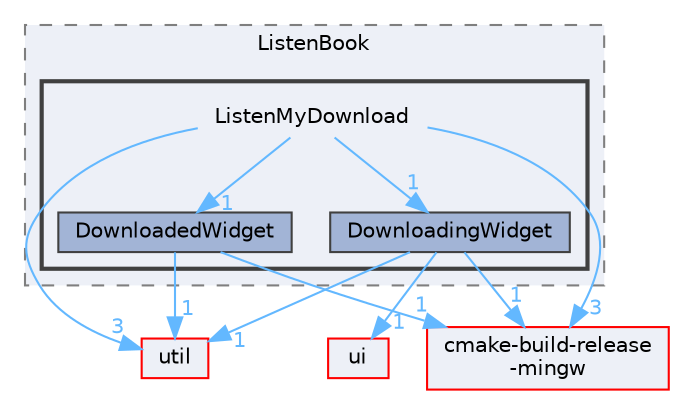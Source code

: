 digraph "ListenMyDownload"
{
 // LATEX_PDF_SIZE
  bgcolor="transparent";
  edge [fontname=Helvetica,fontsize=10,labelfontname=Helvetica,labelfontsize=10];
  node [fontname=Helvetica,fontsize=10,shape=box,height=0.2,width=0.4];
  compound=true
  subgraph clusterdir_29569673e22270499a2cc1cc3faeb787 {
    graph [ bgcolor="#edf0f7", pencolor="grey50", label="ListenBook", fontname=Helvetica,fontsize=10 style="filled,dashed", URL="dir_29569673e22270499a2cc1cc3faeb787.html",tooltip=""]
  subgraph clusterdir_553b1c6941a8d89441adf307c2f2b620 {
    graph [ bgcolor="#edf0f7", pencolor="grey25", label="", fontname=Helvetica,fontsize=10 style="filled,bold", URL="dir_553b1c6941a8d89441adf307c2f2b620.html",tooltip=""]
    dir_553b1c6941a8d89441adf307c2f2b620 [shape=plaintext, label="ListenMyDownload"];
  dir_5176c0ab32803a69334be391d18beeaf [label="DownloadedWidget", fillcolor="#a2b4d6", color="grey25", style="filled", URL="dir_5176c0ab32803a69334be391d18beeaf.html",tooltip=""];
  dir_5ced643623b3b95cdd9dd87425b44ea1 [label="DownloadingWidget", fillcolor="#a2b4d6", color="grey25", style="filled", URL="dir_5ced643623b3b95cdd9dd87425b44ea1.html",tooltip=""];
  }
  }
  dir_1788f8309b1a812dcb800a185471cf6c [label="ui", fillcolor="#edf0f7", color="red", style="filled", URL="dir_1788f8309b1a812dcb800a185471cf6c.html",tooltip=""];
  dir_23ec12649285f9fabf3a6b7380226c28 [label="util", fillcolor="#edf0f7", color="red", style="filled", URL="dir_23ec12649285f9fabf3a6b7380226c28.html",tooltip=""];
  dir_d3305b01cebad1f13f311f52d3f850d2 [label="cmake-build-release\l-mingw", fillcolor="#edf0f7", color="red", style="filled", URL="dir_d3305b01cebad1f13f311f52d3f850d2.html",tooltip=""];
  dir_553b1c6941a8d89441adf307c2f2b620->dir_23ec12649285f9fabf3a6b7380226c28 [headlabel="3", labeldistance=1.5 headhref="dir_000170_000341.html" href="dir_000170_000341.html" color="steelblue1" fontcolor="steelblue1"];
  dir_553b1c6941a8d89441adf307c2f2b620->dir_5176c0ab32803a69334be391d18beeaf [headlabel="1", labeldistance=1.5 headhref="dir_000170_000068.html" href="dir_000170_000068.html" color="steelblue1" fontcolor="steelblue1"];
  dir_553b1c6941a8d89441adf307c2f2b620->dir_5ced643623b3b95cdd9dd87425b44ea1 [headlabel="1", labeldistance=1.5 headhref="dir_000170_000070.html" href="dir_000170_000070.html" color="steelblue1" fontcolor="steelblue1"];
  dir_553b1c6941a8d89441adf307c2f2b620->dir_d3305b01cebad1f13f311f52d3f850d2 [headlabel="3", labeldistance=1.5 headhref="dir_000170_000050.html" href="dir_000170_000050.html" color="steelblue1" fontcolor="steelblue1"];
  dir_5176c0ab32803a69334be391d18beeaf->dir_23ec12649285f9fabf3a6b7380226c28 [headlabel="1", labeldistance=1.5 headhref="dir_000068_000341.html" href="dir_000068_000341.html" color="steelblue1" fontcolor="steelblue1"];
  dir_5176c0ab32803a69334be391d18beeaf->dir_d3305b01cebad1f13f311f52d3f850d2 [headlabel="1", labeldistance=1.5 headhref="dir_000068_000050.html" href="dir_000068_000050.html" color="steelblue1" fontcolor="steelblue1"];
  dir_5ced643623b3b95cdd9dd87425b44ea1->dir_1788f8309b1a812dcb800a185471cf6c [headlabel="1", labeldistance=1.5 headhref="dir_000070_000335.html" href="dir_000070_000335.html" color="steelblue1" fontcolor="steelblue1"];
  dir_5ced643623b3b95cdd9dd87425b44ea1->dir_23ec12649285f9fabf3a6b7380226c28 [headlabel="1", labeldistance=1.5 headhref="dir_000070_000341.html" href="dir_000070_000341.html" color="steelblue1" fontcolor="steelblue1"];
  dir_5ced643623b3b95cdd9dd87425b44ea1->dir_d3305b01cebad1f13f311f52d3f850d2 [headlabel="1", labeldistance=1.5 headhref="dir_000070_000050.html" href="dir_000070_000050.html" color="steelblue1" fontcolor="steelblue1"];
}
